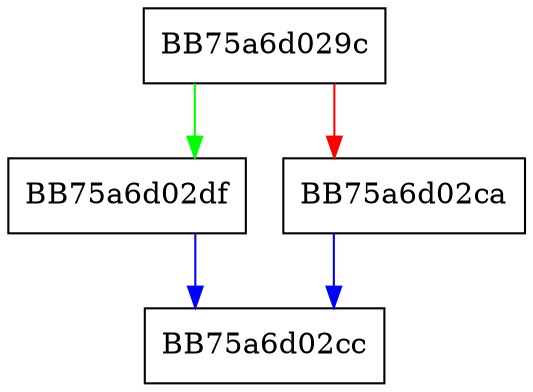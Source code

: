 digraph Read {
  node [shape="box"];
  graph [splines=ortho];
  BB75a6d029c -> BB75a6d02df [color="green"];
  BB75a6d029c -> BB75a6d02ca [color="red"];
  BB75a6d02ca -> BB75a6d02cc [color="blue"];
  BB75a6d02df -> BB75a6d02cc [color="blue"];
}